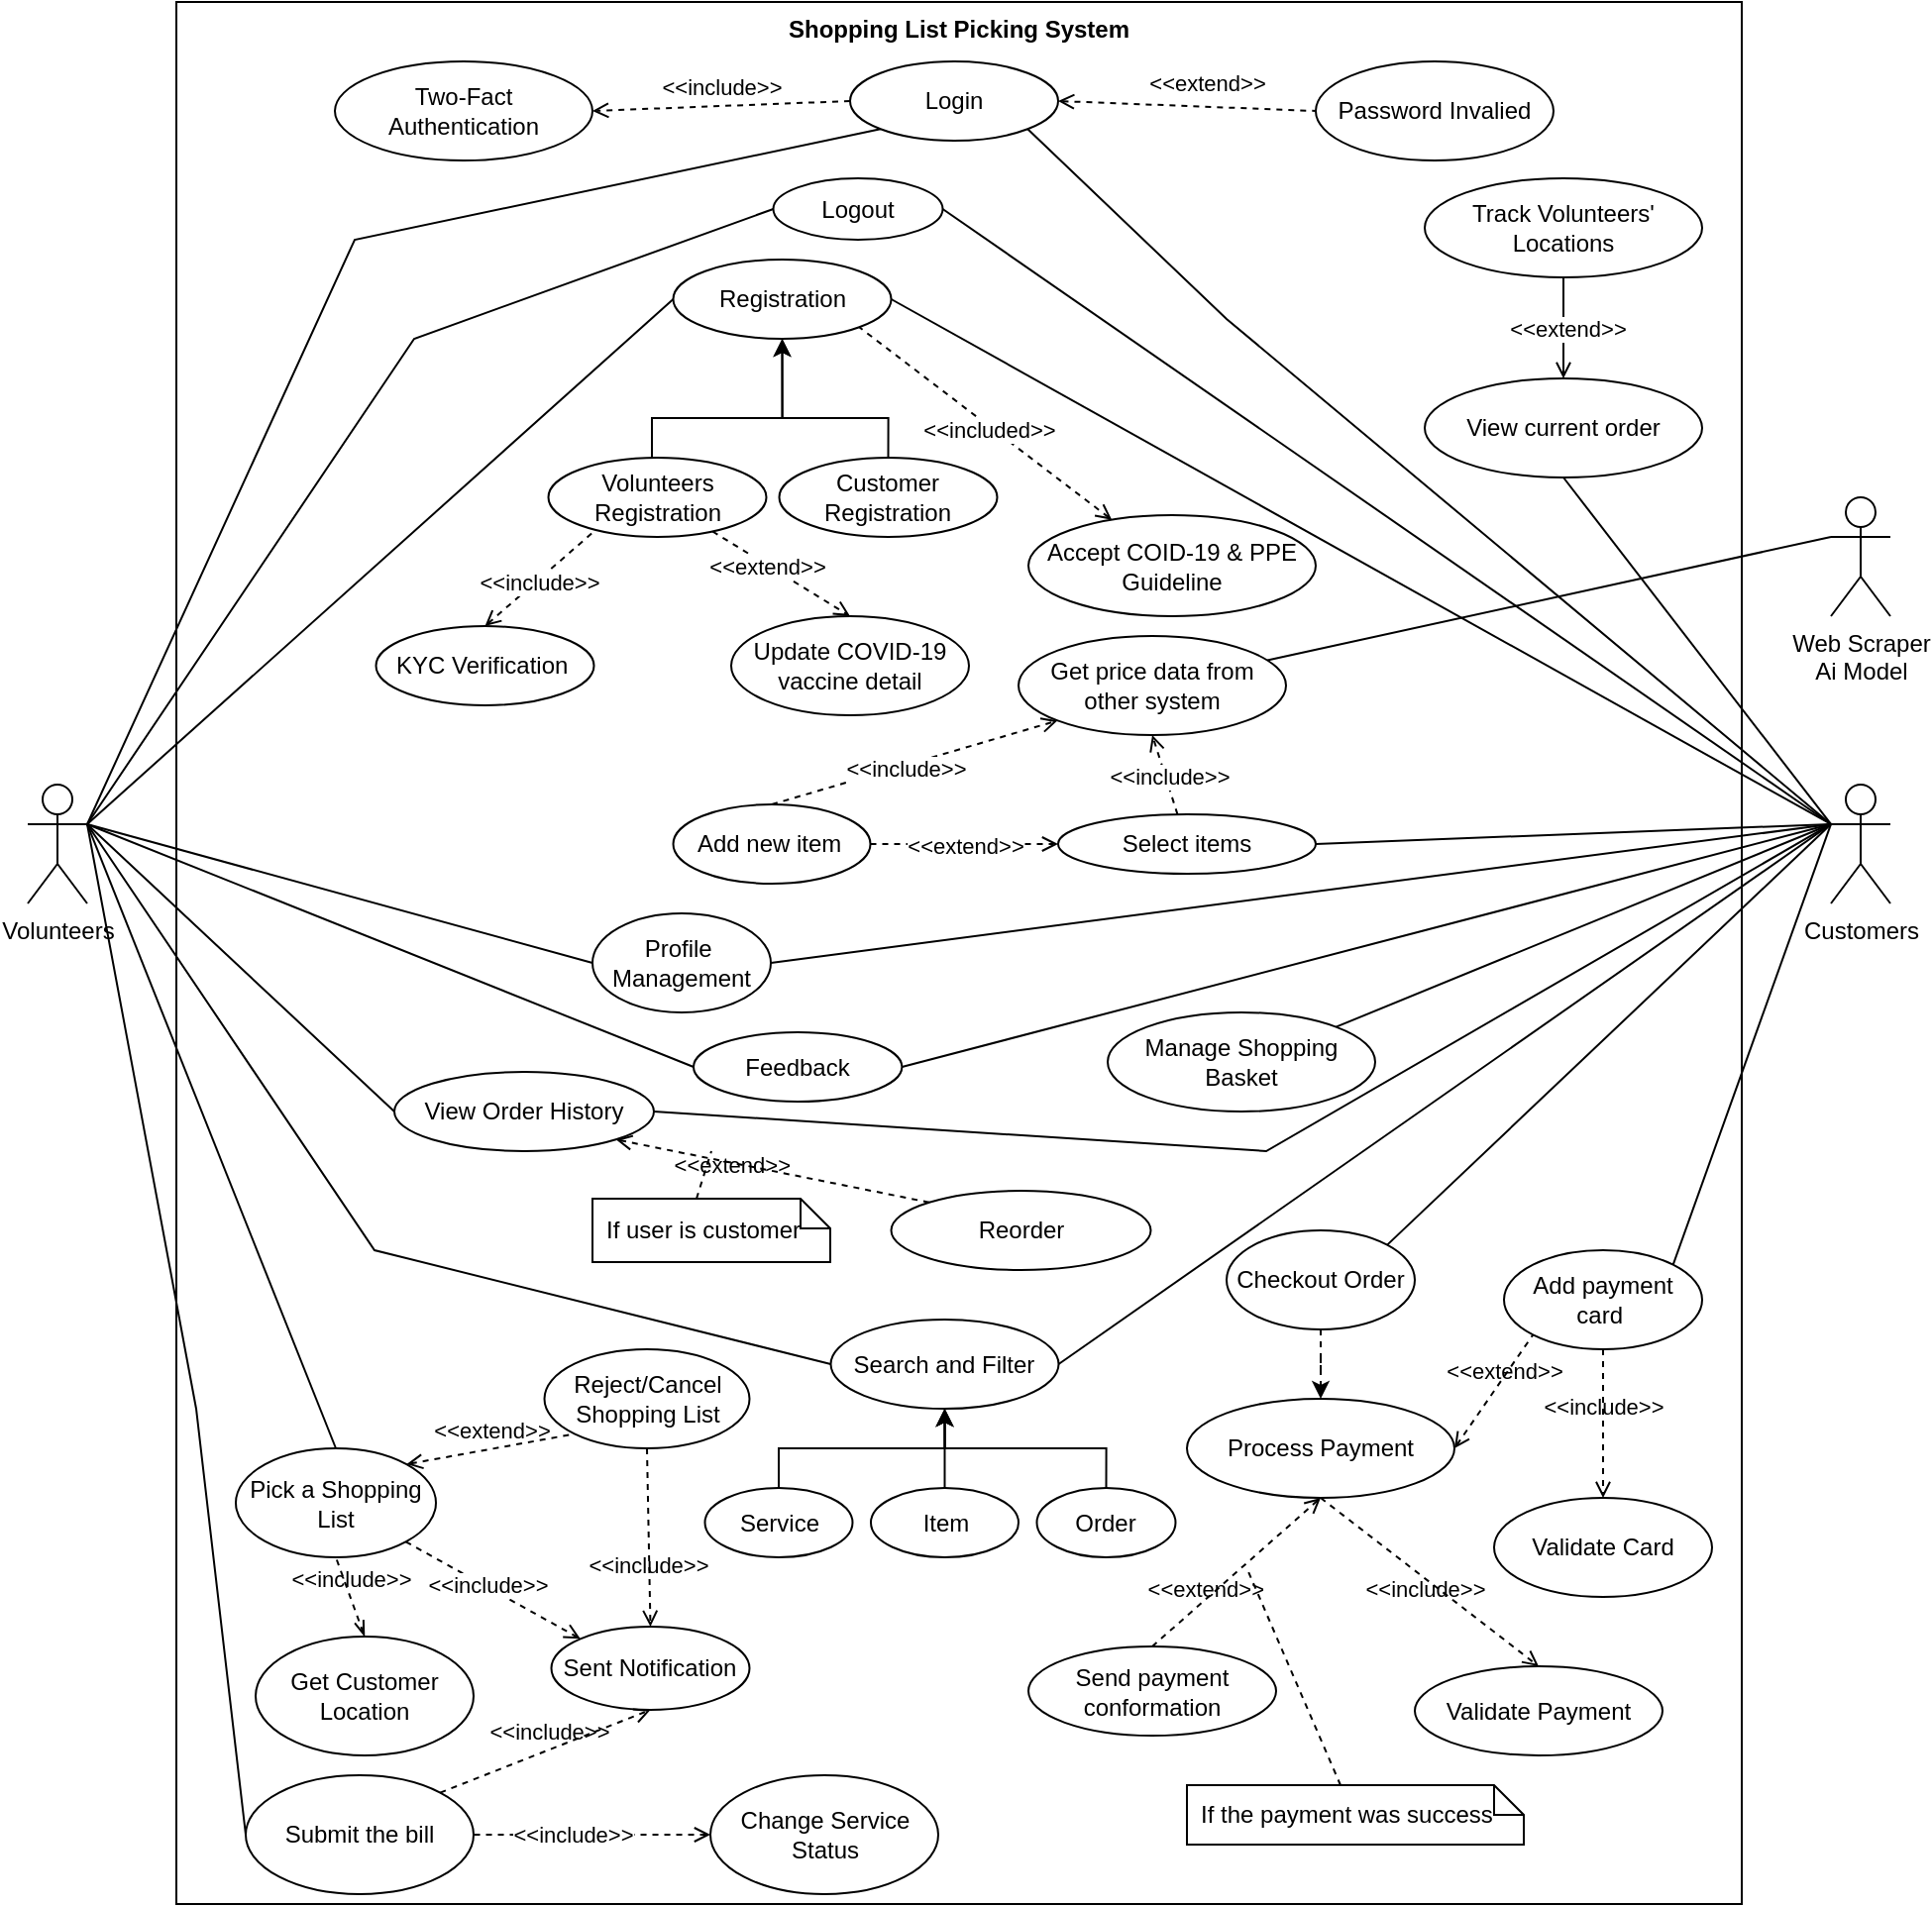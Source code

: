 <mxfile version="24.8.8">
  <diagram name="Page-1" id="Bm3mrh_khHqxssBAUn9y">
    <mxGraphModel dx="1710" dy="1153" grid="1" gridSize="10" guides="1" tooltips="1" connect="1" arrows="1" fold="1" page="1" pageScale="1" pageWidth="827" pageHeight="1169" math="0" shadow="0">
      <root>
        <mxCell id="0" />
        <mxCell id="1" parent="0" />
        <mxCell id="eCFrXypRxqtkJr-qqZem-71" value="Shopping List Picking System" style="shape=rect;html=1;verticalAlign=top;fontStyle=1;whiteSpace=wrap;align=center;movable=0;resizable=0;rotatable=0;deletable=0;editable=0;locked=1;connectable=0;" parent="1" vertex="1">
          <mxGeometry x="100" y="30" width="790" height="960" as="geometry" />
        </mxCell>
        <mxCell id="PDhOHW-vepiRMD2EDoVo-4" style="rounded=0;orthogonalLoop=1;jettySize=auto;html=1;entryX=0;entryY=0.5;entryDx=0;entryDy=0;endArrow=none;endFill=0;exitX=1;exitY=0.333;exitDx=0;exitDy=0;exitPerimeter=0;" parent="1" source="eCFrXypRxqtkJr-qqZem-3" target="PDhOHW-vepiRMD2EDoVo-3" edge="1">
          <mxGeometry relative="1" as="geometry">
            <Array as="points">
              <mxPoint x="200" y="660" />
            </Array>
          </mxGeometry>
        </mxCell>
        <mxCell id="eCFrXypRxqtkJr-qqZem-3" value="Volunteers" style="shape=umlActor;html=1;verticalLabelPosition=bottom;verticalAlign=top;align=center;movable=1;resizable=1;rotatable=1;deletable=1;editable=1;locked=0;connectable=1;" parent="1" vertex="1">
          <mxGeometry x="25" y="425" width="30" height="60" as="geometry" />
        </mxCell>
        <mxCell id="PDhOHW-vepiRMD2EDoVo-2" style="rounded=0;orthogonalLoop=1;jettySize=auto;html=1;exitX=0;exitY=0.333;exitDx=0;exitDy=0;exitPerimeter=0;entryX=1;entryY=0;entryDx=0;entryDy=0;endArrow=none;endFill=0;" parent="1" source="eCFrXypRxqtkJr-qqZem-7" target="PDhOHW-vepiRMD2EDoVo-1" edge="1">
          <mxGeometry relative="1" as="geometry" />
        </mxCell>
        <mxCell id="eCFrXypRxqtkJr-qqZem-7" value="Customers" style="shape=umlActor;html=1;verticalLabelPosition=bottom;verticalAlign=top;align=center;movable=1;resizable=1;rotatable=1;deletable=1;editable=1;locked=0;connectable=1;" parent="1" vertex="1">
          <mxGeometry x="935" y="425" width="30" height="60" as="geometry" />
        </mxCell>
        <mxCell id="eCFrXypRxqtkJr-qqZem-9" value="Registration" style="ellipse;whiteSpace=wrap;html=1;" parent="1" vertex="1">
          <mxGeometry x="350.75" y="160" width="110" height="40" as="geometry" />
        </mxCell>
        <mxCell id="eCFrXypRxqtkJr-qqZem-10" value="Login" style="ellipse;whiteSpace=wrap;html=1;" parent="1" vertex="1">
          <mxGeometry x="440" y="60" width="105" height="40" as="geometry" />
        </mxCell>
        <mxCell id="eCFrXypRxqtkJr-qqZem-11" value="Password Invalied" style="ellipse;whiteSpace=wrap;html=1;" parent="1" vertex="1">
          <mxGeometry x="675" y="60" width="120" height="50" as="geometry" />
        </mxCell>
        <mxCell id="eCFrXypRxqtkJr-qqZem-12" value="Two-Fact Authentication" style="ellipse;whiteSpace=wrap;html=1;" parent="1" vertex="1">
          <mxGeometry x="180" y="60" width="130" height="50" as="geometry" />
        </mxCell>
        <mxCell id="eCFrXypRxqtkJr-qqZem-13" value="&amp;lt;&amp;lt;include&amp;gt;&amp;gt;" style="edgeStyle=none;html=1;endArrow=open;verticalAlign=bottom;dashed=1;labelBackgroundColor=none;rounded=0;exitX=0;exitY=0.5;exitDx=0;exitDy=0;entryX=1;entryY=0.5;entryDx=0;entryDy=0;" parent="1" source="eCFrXypRxqtkJr-qqZem-10" target="eCFrXypRxqtkJr-qqZem-12" edge="1">
          <mxGeometry width="160" relative="1" as="geometry">
            <mxPoint x="240" y="410" as="sourcePoint" />
            <mxPoint x="400" y="410" as="targetPoint" />
          </mxGeometry>
        </mxCell>
        <mxCell id="eCFrXypRxqtkJr-qqZem-14" value="&amp;lt;&amp;lt;extend&amp;gt;&amp;gt;" style="edgeStyle=none;html=1;startArrow=open;endArrow=none;startSize=6;verticalAlign=bottom;dashed=1;labelBackgroundColor=none;rounded=0;entryX=0;entryY=0.5;entryDx=0;entryDy=0;exitX=1;exitY=0.5;exitDx=0;exitDy=0;" parent="1" source="eCFrXypRxqtkJr-qqZem-10" target="eCFrXypRxqtkJr-qqZem-11" edge="1">
          <mxGeometry x="0.152" y="3" width="160" relative="1" as="geometry">
            <mxPoint x="240" y="410" as="sourcePoint" />
            <mxPoint x="400" y="410" as="targetPoint" />
            <mxPoint as="offset" />
          </mxGeometry>
        </mxCell>
        <mxCell id="-7fkcFW_1sjQS2sDGitV-18" style="rounded=0;orthogonalLoop=1;jettySize=auto;html=1;entryX=0.5;entryY=1;entryDx=0;entryDy=0;endArrow=open;endFill=0;dashed=1;" edge="1" parent="1" source="eCFrXypRxqtkJr-qqZem-15" target="-7fkcFW_1sjQS2sDGitV-16">
          <mxGeometry relative="1" as="geometry" />
        </mxCell>
        <mxCell id="-7fkcFW_1sjQS2sDGitV-19" value="&amp;lt;&amp;lt;include&amp;gt;&amp;gt;" style="edgeLabel;html=1;align=center;verticalAlign=middle;resizable=0;points=[];" vertex="1" connectable="0" parent="-7fkcFW_1sjQS2sDGitV-18">
          <mxGeometry x="-0.066" y="-1" relative="1" as="geometry">
            <mxPoint as="offset" />
          </mxGeometry>
        </mxCell>
        <mxCell id="eCFrXypRxqtkJr-qqZem-15" value="Select items" style="ellipse;whiteSpace=wrap;html=1;" parent="1" vertex="1">
          <mxGeometry x="545" y="440" width="130" height="30" as="geometry" />
        </mxCell>
        <mxCell id="eCFrXypRxqtkJr-qqZem-18" value="" style="edgeStyle=none;html=1;endArrow=none;verticalAlign=bottom;rounded=0;exitX=1;exitY=0.333;exitDx=0;exitDy=0;exitPerimeter=0;entryX=0;entryY=0.5;entryDx=0;entryDy=0;" parent="1" source="eCFrXypRxqtkJr-qqZem-3" target="eCFrXypRxqtkJr-qqZem-9" edge="1">
          <mxGeometry width="160" relative="1" as="geometry">
            <mxPoint x="130" y="250" as="sourcePoint" />
            <mxPoint x="290" y="250" as="targetPoint" />
            <Array as="points" />
          </mxGeometry>
        </mxCell>
        <mxCell id="eCFrXypRxqtkJr-qqZem-19" value="" style="edgeStyle=none;html=1;endArrow=none;verticalAlign=bottom;rounded=0;exitX=1;exitY=0.5;exitDx=0;exitDy=0;entryX=0;entryY=0.333;entryDx=0;entryDy=0;entryPerimeter=0;" parent="1" source="eCFrXypRxqtkJr-qqZem-9" target="eCFrXypRxqtkJr-qqZem-7" edge="1">
          <mxGeometry width="160" relative="1" as="geometry">
            <mxPoint x="240" y="460" as="sourcePoint" />
            <mxPoint x="400" y="460" as="targetPoint" />
            <Array as="points" />
          </mxGeometry>
        </mxCell>
        <mxCell id="eCFrXypRxqtkJr-qqZem-20" value="" style="edgeStyle=none;html=1;endArrow=none;verticalAlign=bottom;rounded=0;entryX=0;entryY=0.333;entryDx=0;entryDy=0;entryPerimeter=0;exitX=1;exitY=1;exitDx=0;exitDy=0;" parent="1" source="eCFrXypRxqtkJr-qqZem-10" target="eCFrXypRxqtkJr-qqZem-7" edge="1">
          <mxGeometry width="160" relative="1" as="geometry">
            <mxPoint x="540" y="450" as="sourcePoint" />
            <mxPoint x="700" y="450" as="targetPoint" />
            <Array as="points">
              <mxPoint x="630" y="190" />
            </Array>
          </mxGeometry>
        </mxCell>
        <mxCell id="eCFrXypRxqtkJr-qqZem-21" value="" style="edgeStyle=none;html=1;endArrow=none;verticalAlign=bottom;rounded=0;exitX=1;exitY=0.333;exitDx=0;exitDy=0;exitPerimeter=0;entryX=0;entryY=1;entryDx=0;entryDy=0;" parent="1" source="eCFrXypRxqtkJr-qqZem-3" target="eCFrXypRxqtkJr-qqZem-10" edge="1">
          <mxGeometry width="160" relative="1" as="geometry">
            <mxPoint x="140" y="460" as="sourcePoint" />
            <mxPoint x="300" y="460" as="targetPoint" />
            <Array as="points">
              <mxPoint x="190" y="150" />
            </Array>
          </mxGeometry>
        </mxCell>
        <mxCell id="eCFrXypRxqtkJr-qqZem-22" value="" style="edgeStyle=none;html=1;endArrow=none;verticalAlign=bottom;rounded=0;entryX=0;entryY=0.333;entryDx=0;entryDy=0;entryPerimeter=0;exitX=1;exitY=0.5;exitDx=0;exitDy=0;" parent="1" source="eCFrXypRxqtkJr-qqZem-15" target="eCFrXypRxqtkJr-qqZem-7" edge="1">
          <mxGeometry width="160" relative="1" as="geometry">
            <mxPoint x="260" y="560" as="sourcePoint" />
            <mxPoint x="420" y="560" as="targetPoint" />
          </mxGeometry>
        </mxCell>
        <mxCell id="eCFrXypRxqtkJr-qqZem-24" value="" style="edgeStyle=none;html=1;endArrow=none;verticalAlign=bottom;rounded=0;exitX=0;exitY=0.333;exitDx=0;exitDy=0;exitPerimeter=0;entryX=1;entryY=0;entryDx=0;entryDy=0;" parent="1" source="eCFrXypRxqtkJr-qqZem-7" target="eCFrXypRxqtkJr-qqZem-43" edge="1">
          <mxGeometry width="160" relative="1" as="geometry">
            <mxPoint x="140" y="460" as="sourcePoint" />
            <mxPoint x="200" y="490" as="targetPoint" />
          </mxGeometry>
        </mxCell>
        <mxCell id="eCFrXypRxqtkJr-qqZem-25" value="Reject/Cancel Shopping List" style="ellipse;whiteSpace=wrap;html=1;" parent="1" vertex="1">
          <mxGeometry x="285.75" y="710" width="103.5" height="50" as="geometry" />
        </mxCell>
        <mxCell id="-7fkcFW_1sjQS2sDGitV-9" style="rounded=0;orthogonalLoop=1;jettySize=auto;html=1;endArrow=open;endFill=0;" edge="1" parent="1" source="eCFrXypRxqtkJr-qqZem-29" target="-7fkcFW_1sjQS2sDGitV-8">
          <mxGeometry relative="1" as="geometry" />
        </mxCell>
        <mxCell id="-7fkcFW_1sjQS2sDGitV-10" value="&amp;lt;&amp;lt;extend&amp;gt;&amp;gt;" style="edgeLabel;html=1;align=center;verticalAlign=middle;resizable=0;points=[];" vertex="1" connectable="0" parent="-7fkcFW_1sjQS2sDGitV-9">
          <mxGeometry x="0.002" y="2" relative="1" as="geometry">
            <mxPoint as="offset" />
          </mxGeometry>
        </mxCell>
        <mxCell id="eCFrXypRxqtkJr-qqZem-29" value="Track Volunteers&#39; Locations" style="ellipse;whiteSpace=wrap;html=1;" parent="1" vertex="1">
          <mxGeometry x="730" y="119" width="140" height="50" as="geometry" />
        </mxCell>
        <mxCell id="eCFrXypRxqtkJr-qqZem-33" value="" style="endArrow=none;html=1;rounded=0;exitX=0.5;exitY=1;exitDx=0;exitDy=0;entryX=0;entryY=0.333;entryDx=0;entryDy=0;entryPerimeter=0;" parent="1" source="-7fkcFW_1sjQS2sDGitV-8" target="eCFrXypRxqtkJr-qqZem-7" edge="1">
          <mxGeometry width="50" height="50" relative="1" as="geometry">
            <mxPoint x="730" y="400" as="sourcePoint" />
            <mxPoint x="780" y="350" as="targetPoint" />
          </mxGeometry>
        </mxCell>
        <mxCell id="eCFrXypRxqtkJr-qqZem-34" value="Get Customer Location" style="ellipse;whiteSpace=wrap;html=1;" parent="1" vertex="1">
          <mxGeometry x="140" y="855" width="110" height="60" as="geometry" />
        </mxCell>
        <mxCell id="eCFrXypRxqtkJr-qqZem-36" value="Add payment card&amp;nbsp;" style="ellipse;whiteSpace=wrap;html=1;" parent="1" vertex="1">
          <mxGeometry x="770" y="660" width="100" height="50" as="geometry" />
        </mxCell>
        <mxCell id="eCFrXypRxqtkJr-qqZem-38" value="" style="edgeStyle=none;html=1;endArrow=none;verticalAlign=bottom;rounded=0;exitX=0;exitY=0.333;exitDx=0;exitDy=0;exitPerimeter=0;entryX=1;entryY=0;entryDx=0;entryDy=0;" parent="1" source="eCFrXypRxqtkJr-qqZem-7" target="eCFrXypRxqtkJr-qqZem-36" edge="1">
          <mxGeometry width="160" relative="1" as="geometry">
            <mxPoint x="955" y="410" as="sourcePoint" />
            <mxPoint x="1045" y="520" as="targetPoint" />
          </mxGeometry>
        </mxCell>
        <mxCell id="eCFrXypRxqtkJr-qqZem-39" value="Validate Card" style="ellipse;whiteSpace=wrap;html=1;" parent="1" vertex="1">
          <mxGeometry x="765" y="785" width="110" height="50" as="geometry" />
        </mxCell>
        <mxCell id="eCFrXypRxqtkJr-qqZem-40" value="&amp;lt;&amp;lt;include&amp;gt;&amp;gt;" style="edgeStyle=none;html=1;endArrow=open;verticalAlign=bottom;dashed=1;labelBackgroundColor=none;rounded=0;exitX=0.5;exitY=1;exitDx=0;exitDy=0;entryX=0.5;entryY=0;entryDx=0;entryDy=0;" parent="1" source="eCFrXypRxqtkJr-qqZem-36" target="eCFrXypRxqtkJr-qqZem-39" edge="1">
          <mxGeometry width="160" relative="1" as="geometry">
            <mxPoint x="545" y="670" as="sourcePoint" />
            <mxPoint x="705" y="670" as="targetPoint" />
          </mxGeometry>
        </mxCell>
        <mxCell id="eCFrXypRxqtkJr-qqZem-43" value="Manage Shopping Basket" style="ellipse;whiteSpace=wrap;html=1;" parent="1" vertex="1">
          <mxGeometry x="570" y="540" width="135" height="50" as="geometry" />
        </mxCell>
        <mxCell id="PDhOHW-vepiRMD2EDoVo-10" style="rounded=0;orthogonalLoop=1;jettySize=auto;html=1;entryX=0;entryY=0;entryDx=0;entryDy=0;endArrow=open;endFill=0;dashed=1;" parent="1" source="eCFrXypRxqtkJr-qqZem-44" target="eCFrXypRxqtkJr-qqZem-51" edge="1">
          <mxGeometry relative="1" as="geometry" />
        </mxCell>
        <mxCell id="PDhOHW-vepiRMD2EDoVo-11" value="&amp;lt;&amp;lt;include&amp;gt;&amp;gt;" style="edgeLabel;html=1;align=center;verticalAlign=middle;resizable=0;points=[];" parent="PDhOHW-vepiRMD2EDoVo-10" vertex="1" connectable="0">
          <mxGeometry x="-0.091" y="1" relative="1" as="geometry">
            <mxPoint as="offset" />
          </mxGeometry>
        </mxCell>
        <mxCell id="eCFrXypRxqtkJr-qqZem-44" value="Pick a Shopping List" style="ellipse;whiteSpace=wrap;html=1;" parent="1" vertex="1">
          <mxGeometry x="130" y="760" width="101" height="55" as="geometry" />
        </mxCell>
        <mxCell id="eCFrXypRxqtkJr-qqZem-50" value="&amp;lt;&amp;lt;extend&amp;gt;&amp;gt;" style="edgeStyle=none;html=1;startArrow=open;endArrow=none;startSize=6;verticalAlign=bottom;dashed=1;labelBackgroundColor=none;rounded=0;exitX=1;exitY=0;exitDx=0;exitDy=0;entryX=0;entryY=1;entryDx=0;entryDy=0;" parent="1" source="eCFrXypRxqtkJr-qqZem-44" target="eCFrXypRxqtkJr-qqZem-25" edge="1">
          <mxGeometry x="-0.002" width="160" relative="1" as="geometry">
            <mxPoint x="394.5" y="650" as="sourcePoint" />
            <mxPoint x="554.5" y="650" as="targetPoint" />
            <mxPoint as="offset" />
          </mxGeometry>
        </mxCell>
        <mxCell id="eCFrXypRxqtkJr-qqZem-51" value="Sent Notification" style="ellipse;whiteSpace=wrap;html=1;" parent="1" vertex="1">
          <mxGeometry x="289.25" y="850" width="100" height="42" as="geometry" />
        </mxCell>
        <mxCell id="eCFrXypRxqtkJr-qqZem-52" value="&amp;lt;&amp;lt;include&amp;gt;&amp;gt;" style="edgeStyle=none;html=1;endArrow=open;verticalAlign=bottom;dashed=1;labelBackgroundColor=none;rounded=0;entryX=0.5;entryY=0;entryDx=0;entryDy=0;exitX=0.5;exitY=1;exitDx=0;exitDy=0;" parent="1" source="eCFrXypRxqtkJr-qqZem-25" target="eCFrXypRxqtkJr-qqZem-51" edge="1">
          <mxGeometry x="0.499" y="-1" width="160" relative="1" as="geometry">
            <mxPoint x="470" y="390" as="sourcePoint" />
            <mxPoint x="530" y="420" as="targetPoint" />
            <mxPoint as="offset" />
          </mxGeometry>
        </mxCell>
        <mxCell id="eCFrXypRxqtkJr-qqZem-54" value="Submit the bill" style="ellipse;whiteSpace=wrap;html=1;" parent="1" vertex="1">
          <mxGeometry x="135" y="925" width="115" height="60" as="geometry" />
        </mxCell>
        <mxCell id="eCFrXypRxqtkJr-qqZem-55" value="&amp;lt;&amp;lt;include&amp;gt;&amp;gt;" style="edgeStyle=none;html=1;endArrow=open;verticalAlign=bottom;dashed=1;labelBackgroundColor=none;rounded=0;entryX=0.5;entryY=1;entryDx=0;entryDy=0;exitX=1;exitY=0;exitDx=0;exitDy=0;" parent="1" source="eCFrXypRxqtkJr-qqZem-54" target="eCFrXypRxqtkJr-qqZem-51" edge="1">
          <mxGeometry x="0.022" width="160" relative="1" as="geometry">
            <mxPoint x="370" y="650" as="sourcePoint" />
            <mxPoint x="530" y="650" as="targetPoint" />
            <Array as="points" />
            <mxPoint as="offset" />
          </mxGeometry>
        </mxCell>
        <mxCell id="eCFrXypRxqtkJr-qqZem-56" value="" style="edgeStyle=none;html=1;endArrow=none;verticalAlign=bottom;rounded=0;exitX=1;exitY=0.333;exitDx=0;exitDy=0;exitPerimeter=0;entryX=0;entryY=0.5;entryDx=0;entryDy=0;" parent="1" source="eCFrXypRxqtkJr-qqZem-3" target="eCFrXypRxqtkJr-qqZem-54" edge="1">
          <mxGeometry width="160" relative="1" as="geometry">
            <mxPoint x="370" y="650" as="sourcePoint" />
            <mxPoint x="530" y="650" as="targetPoint" />
            <Array as="points">
              <mxPoint x="110" y="740" />
            </Array>
          </mxGeometry>
        </mxCell>
        <mxCell id="eCFrXypRxqtkJr-qqZem-58" value="Process Payment" style="ellipse;whiteSpace=wrap;html=1;" parent="1" vertex="1">
          <mxGeometry x="610" y="735" width="135" height="50" as="geometry" />
        </mxCell>
        <mxCell id="eCFrXypRxqtkJr-qqZem-59" value="Validate Payment" style="ellipse;whiteSpace=wrap;html=1;" parent="1" vertex="1">
          <mxGeometry x="725" y="870" width="125" height="45" as="geometry" />
        </mxCell>
        <mxCell id="eCFrXypRxqtkJr-qqZem-60" value="Send payment conformation" style="ellipse;whiteSpace=wrap;html=1;" parent="1" vertex="1">
          <mxGeometry x="530" y="860" width="125" height="45" as="geometry" />
        </mxCell>
        <mxCell id="eCFrXypRxqtkJr-qqZem-62" value="&amp;lt;&amp;lt;include&amp;gt;&amp;gt;" style="edgeStyle=none;html=1;endArrow=open;verticalAlign=bottom;dashed=1;labelBackgroundColor=none;rounded=0;exitX=0.5;exitY=1;exitDx=0;exitDy=0;entryX=0.5;entryY=0;entryDx=0;entryDy=0;" parent="1" source="eCFrXypRxqtkJr-qqZem-58" target="eCFrXypRxqtkJr-qqZem-59" edge="1">
          <mxGeometry x="0.082" y="-11" width="160" relative="1" as="geometry">
            <mxPoint x="535" y="435" as="sourcePoint" />
            <mxPoint x="695" y="435" as="targetPoint" />
            <mxPoint as="offset" />
          </mxGeometry>
        </mxCell>
        <mxCell id="eCFrXypRxqtkJr-qqZem-64" value="Profile&amp;nbsp;&lt;div&gt;Management&lt;/div&gt;" style="ellipse;whiteSpace=wrap;html=1;" parent="1" vertex="1">
          <mxGeometry x="310" y="490" width="90" height="50" as="geometry" />
        </mxCell>
        <mxCell id="eCFrXypRxqtkJr-qqZem-67" value="" style="edgeStyle=none;html=1;endArrow=none;verticalAlign=bottom;rounded=0;exitX=1;exitY=0.333;exitDx=0;exitDy=0;exitPerimeter=0;entryX=0;entryY=0.5;entryDx=0;entryDy=0;" parent="1" source="eCFrXypRxqtkJr-qqZem-3" target="eCFrXypRxqtkJr-qqZem-64" edge="1">
          <mxGeometry width="160" relative="1" as="geometry">
            <mxPoint x="370" y="460" as="sourcePoint" />
            <mxPoint x="530" y="460" as="targetPoint" />
          </mxGeometry>
        </mxCell>
        <mxCell id="eCFrXypRxqtkJr-qqZem-68" value="" style="edgeStyle=none;html=1;endArrow=none;verticalAlign=bottom;rounded=0;exitX=1;exitY=0.5;exitDx=0;exitDy=0;entryX=0;entryY=0.333;entryDx=0;entryDy=0;entryPerimeter=0;" parent="1" source="eCFrXypRxqtkJr-qqZem-64" target="eCFrXypRxqtkJr-qqZem-7" edge="1">
          <mxGeometry width="160" relative="1" as="geometry">
            <mxPoint x="482.5" y="320" as="sourcePoint" />
            <mxPoint x="642.5" y="320" as="targetPoint" />
            <Array as="points" />
          </mxGeometry>
        </mxCell>
        <mxCell id="eCFrXypRxqtkJr-qqZem-72" value="If the payment was success" style="shape=note;size=15;spacingLeft=5;align=left;whiteSpace=wrap;" parent="1" vertex="1">
          <mxGeometry x="610" y="930" width="170" height="30" as="geometry" />
        </mxCell>
        <mxCell id="eCFrXypRxqtkJr-qqZem-73" value="&amp;lt;&amp;lt;extend&amp;gt;&amp;gt;" style="align=right;html=1;verticalAlign=bottom;rounded=0;labelBackgroundColor=none;endArrow=open;endSize=6;dashed=1;entryX=0.5;entryY=1;entryDx=0;entryDy=0;exitX=0.5;exitY=0;exitDx=0;exitDy=0;" parent="1" source="eCFrXypRxqtkJr-qqZem-60" target="eCFrXypRxqtkJr-qqZem-58" edge="1">
          <mxGeometry x="-0.006" y="-23" relative="1" as="geometry">
            <mxPoint x="725" y="605" as="targetPoint" />
            <mxPoint x="835" y="665" as="sourcePoint" />
            <mxPoint as="offset" />
          </mxGeometry>
        </mxCell>
        <mxCell id="eCFrXypRxqtkJr-qqZem-74" value="" style="edgeStyle=none;html=1;endArrow=none;rounded=0;labelBackgroundColor=none;dashed=1;exitX=0;exitY=0;exitDx=77.5;exitDy=0;exitPerimeter=0;" parent="1" source="eCFrXypRxqtkJr-qqZem-72" edge="1">
          <mxGeometry relative="1" as="geometry">
            <mxPoint x="640" y="820" as="targetPoint" />
            <mxPoint x="827.5" y="565" as="sourcePoint" />
          </mxGeometry>
        </mxCell>
        <mxCell id="eCFrXypRxqtkJr-qqZem-76" value="" style="edgeStyle=none;html=1;endArrow=none;verticalAlign=bottom;rounded=0;entryX=0;entryY=0.5;entryDx=0;entryDy=0;exitX=1;exitY=0.333;exitDx=0;exitDy=0;exitPerimeter=0;" parent="1" source="eCFrXypRxqtkJr-qqZem-3" target="eCFrXypRxqtkJr-qqZem-75" edge="1">
          <mxGeometry width="160" relative="1" as="geometry">
            <mxPoint x="170" y="390" as="sourcePoint" />
            <mxPoint x="410" y="470" as="targetPoint" />
          </mxGeometry>
        </mxCell>
        <mxCell id="eCFrXypRxqtkJr-qqZem-77" value="" style="endArrow=none;html=1;rounded=0;exitX=1;exitY=0.5;exitDx=0;exitDy=0;entryX=0;entryY=0.333;entryDx=0;entryDy=0;entryPerimeter=0;" parent="1" source="eCFrXypRxqtkJr-qqZem-75" target="eCFrXypRxqtkJr-qqZem-7" edge="1">
          <mxGeometry width="50" height="50" relative="1" as="geometry">
            <mxPoint x="410" y="380" as="sourcePoint" />
            <mxPoint x="780" y="350" as="targetPoint" />
            <Array as="points">
              <mxPoint x="650" y="610" />
            </Array>
          </mxGeometry>
        </mxCell>
        <mxCell id="eCFrXypRxqtkJr-qqZem-82" value="Feedback" style="ellipse;whiteSpace=wrap;html=1;" parent="1" vertex="1">
          <mxGeometry x="361" y="550" width="105.19" height="35" as="geometry" />
        </mxCell>
        <mxCell id="eCFrXypRxqtkJr-qqZem-83" value="" style="edgeStyle=none;html=1;endArrow=none;verticalAlign=bottom;rounded=0;exitX=1;exitY=0.333;exitDx=0;exitDy=0;exitPerimeter=0;entryX=0;entryY=0.5;entryDx=0;entryDy=0;" parent="1" source="eCFrXypRxqtkJr-qqZem-3" target="eCFrXypRxqtkJr-qqZem-82" edge="1">
          <mxGeometry width="160" relative="1" as="geometry">
            <mxPoint x="370" y="370" as="sourcePoint" />
            <mxPoint x="530" y="370" as="targetPoint" />
            <Array as="points" />
          </mxGeometry>
        </mxCell>
        <mxCell id="eCFrXypRxqtkJr-qqZem-84" value="" style="edgeStyle=none;html=1;endArrow=none;verticalAlign=bottom;rounded=0;exitX=1;exitY=0.5;exitDx=0;exitDy=0;entryX=0;entryY=0.333;entryDx=0;entryDy=0;entryPerimeter=0;" parent="1" source="eCFrXypRxqtkJr-qqZem-82" target="eCFrXypRxqtkJr-qqZem-7" edge="1">
          <mxGeometry width="160" relative="1" as="geometry">
            <mxPoint x="370" y="370" as="sourcePoint" />
            <mxPoint x="530" y="370" as="targetPoint" />
          </mxGeometry>
        </mxCell>
        <mxCell id="eCFrXypRxqtkJr-qqZem-87" value="&amp;lt;&amp;lt;extend&amp;gt;&amp;gt;" style="edgeStyle=none;html=1;endArrow=none;verticalAlign=bottom;dashed=1;labelBackgroundColor=none;rounded=0;entryX=0;entryY=1;entryDx=0;entryDy=0;exitX=1;exitY=0.5;exitDx=0;exitDy=0;startArrow=open;startFill=0;endFill=0;" parent="1" source="eCFrXypRxqtkJr-qqZem-58" target="eCFrXypRxqtkJr-qqZem-36" edge="1">
          <mxGeometry x="0.116" y="-3" width="160" relative="1" as="geometry">
            <mxPoint x="815" y="515" as="sourcePoint" />
            <mxPoint x="765" y="510" as="targetPoint" />
            <mxPoint as="offset" />
          </mxGeometry>
        </mxCell>
        <mxCell id="eCFrXypRxqtkJr-qqZem-88" value="Logout" style="ellipse;whiteSpace=wrap;html=1;" parent="1" vertex="1">
          <mxGeometry x="401.25" y="119" width="85.5" height="31" as="geometry" />
        </mxCell>
        <mxCell id="eCFrXypRxqtkJr-qqZem-89" value="" style="edgeStyle=none;html=1;endArrow=none;verticalAlign=bottom;rounded=0;exitX=1;exitY=0.333;exitDx=0;exitDy=0;exitPerimeter=0;entryX=0;entryY=0.5;entryDx=0;entryDy=0;" parent="1" source="eCFrXypRxqtkJr-qqZem-3" target="eCFrXypRxqtkJr-qqZem-88" edge="1">
          <mxGeometry width="160" relative="1" as="geometry">
            <mxPoint x="370" y="140" as="sourcePoint" />
            <mxPoint x="530" y="140" as="targetPoint" />
            <Array as="points">
              <mxPoint x="220" y="200" />
            </Array>
          </mxGeometry>
        </mxCell>
        <mxCell id="eCFrXypRxqtkJr-qqZem-90" value="" style="endArrow=none;html=1;rounded=0;entryX=0;entryY=0.333;entryDx=0;entryDy=0;entryPerimeter=0;exitX=1;exitY=0.5;exitDx=0;exitDy=0;" parent="1" source="eCFrXypRxqtkJr-qqZem-88" target="eCFrXypRxqtkJr-qqZem-7" edge="1">
          <mxGeometry width="50" height="50" relative="1" as="geometry">
            <mxPoint x="420" y="160" as="sourcePoint" />
            <mxPoint x="470" y="110" as="targetPoint" />
          </mxGeometry>
        </mxCell>
        <mxCell id="sf1Tuupx04ukAxqtWnvD-12" value="&amp;lt;&amp;lt;include&amp;gt;&amp;gt;" style="edgeStyle=none;html=1;endArrow=none;verticalAlign=bottom;dashed=1;labelBackgroundColor=none;rounded=0;exitX=0.5;exitY=0;exitDx=0;exitDy=0;entryX=0.5;entryY=1;entryDx=0;entryDy=0;startArrow=openThin;startFill=0;endFill=0;" parent="1" source="eCFrXypRxqtkJr-qqZem-34" target="eCFrXypRxqtkJr-qqZem-44" edge="1">
          <mxGeometry width="160" relative="1" as="geometry">
            <mxPoint x="430" y="640" as="sourcePoint" />
            <mxPoint x="590" y="640" as="targetPoint" />
          </mxGeometry>
        </mxCell>
        <mxCell id="sf1Tuupx04ukAxqtWnvD-29" style="edgeStyle=orthogonalEdgeStyle;rounded=0;orthogonalLoop=1;jettySize=auto;html=1;exitX=0.5;exitY=0;exitDx=0;exitDy=0;entryX=0.5;entryY=1;entryDx=0;entryDy=0;" parent="1" source="sf1Tuupx04ukAxqtWnvD-27" target="eCFrXypRxqtkJr-qqZem-9" edge="1">
          <mxGeometry relative="1" as="geometry">
            <Array as="points">
              <mxPoint x="340" y="260" />
              <mxPoint x="340" y="240" />
              <mxPoint x="406" y="240" />
            </Array>
          </mxGeometry>
        </mxCell>
        <mxCell id="sf1Tuupx04ukAxqtWnvD-30" style="edgeStyle=orthogonalEdgeStyle;rounded=0;orthogonalLoop=1;jettySize=auto;html=1;entryX=0.5;entryY=1;entryDx=0;entryDy=0;exitX=0.5;exitY=0;exitDx=0;exitDy=0;" parent="1" source="sf1Tuupx04ukAxqtWnvD-28" target="eCFrXypRxqtkJr-qqZem-9" edge="1">
          <mxGeometry relative="1" as="geometry">
            <Array as="points">
              <mxPoint x="460" y="260" />
              <mxPoint x="460" y="240" />
              <mxPoint x="406" y="240" />
            </Array>
          </mxGeometry>
        </mxCell>
        <mxCell id="sf1Tuupx04ukAxqtWnvD-28" value="Customer&lt;div&gt;Registration&lt;/div&gt;" style="ellipse;whiteSpace=wrap;html=1;" parent="1" vertex="1">
          <mxGeometry x="404.25" y="260" width="110" height="40" as="geometry" />
        </mxCell>
        <mxCell id="PDhOHW-vepiRMD2EDoVo-7" style="edgeStyle=orthogonalEdgeStyle;rounded=0;orthogonalLoop=1;jettySize=auto;html=1;entryX=0.5;entryY=0;entryDx=0;entryDy=0;dashed=1;" parent="1" source="PDhOHW-vepiRMD2EDoVo-1" target="eCFrXypRxqtkJr-qqZem-58" edge="1">
          <mxGeometry relative="1" as="geometry" />
        </mxCell>
        <mxCell id="PDhOHW-vepiRMD2EDoVo-1" value="Checkout Order" style="ellipse;whiteSpace=wrap;html=1;" parent="1" vertex="1">
          <mxGeometry x="630" y="650" width="95" height="50" as="geometry" />
        </mxCell>
        <mxCell id="PDhOHW-vepiRMD2EDoVo-13" style="rounded=0;orthogonalLoop=1;jettySize=auto;html=1;entryX=1;entryY=0.333;entryDx=0;entryDy=0;entryPerimeter=0;endArrow=none;endFill=0;exitX=0.5;exitY=0;exitDx=0;exitDy=0;" parent="1" source="eCFrXypRxqtkJr-qqZem-44" target="eCFrXypRxqtkJr-qqZem-3" edge="1">
          <mxGeometry relative="1" as="geometry" />
        </mxCell>
        <mxCell id="PDhOHW-vepiRMD2EDoVo-15" style="edgeStyle=orthogonalEdgeStyle;rounded=0;orthogonalLoop=1;jettySize=auto;html=1;entryX=1;entryY=0.5;entryDx=0;entryDy=0;dashed=1;endArrow=none;endFill=0;startArrow=open;startFill=0;" parent="1" source="PDhOHW-vepiRMD2EDoVo-14" target="eCFrXypRxqtkJr-qqZem-54" edge="1">
          <mxGeometry relative="1" as="geometry" />
        </mxCell>
        <mxCell id="PDhOHW-vepiRMD2EDoVo-16" value="&amp;lt;&amp;lt;include&amp;gt;&amp;gt;" style="edgeLabel;html=1;align=center;verticalAlign=middle;resizable=0;points=[];" parent="PDhOHW-vepiRMD2EDoVo-15" vertex="1" connectable="0">
          <mxGeometry x="0.167" relative="1" as="geometry">
            <mxPoint as="offset" />
          </mxGeometry>
        </mxCell>
        <mxCell id="PDhOHW-vepiRMD2EDoVo-14" value="Change Service Status" style="ellipse;whiteSpace=wrap;html=1;" parent="1" vertex="1">
          <mxGeometry x="369.5" y="925" width="115" height="60" as="geometry" />
        </mxCell>
        <mxCell id="B5nMdgoamRfFRtF5e9-B-3" style="rounded=0;orthogonalLoop=1;jettySize=auto;html=1;exitX=1;exitY=0.5;exitDx=0;exitDy=0;entryX=0;entryY=0.333;entryDx=0;entryDy=0;entryPerimeter=0;endArrow=none;endFill=0;" parent="1" source="PDhOHW-vepiRMD2EDoVo-3" target="eCFrXypRxqtkJr-qqZem-7" edge="1">
          <mxGeometry relative="1" as="geometry" />
        </mxCell>
        <mxCell id="eCFrXypRxqtkJr-qqZem-75" value="View Order History" style="ellipse;whiteSpace=wrap;html=1;" parent="1" vertex="1">
          <mxGeometry x="210" y="570" width="131" height="40" as="geometry" />
        </mxCell>
        <mxCell id="eCFrXypRxqtkJr-qqZem-80" value="Reorder" style="ellipse;whiteSpace=wrap;html=1;" parent="1" vertex="1">
          <mxGeometry x="460.75" y="630" width="131" height="40" as="geometry" />
        </mxCell>
        <mxCell id="sf1Tuupx04ukAxqtWnvD-15" value="&amp;lt;&amp;lt;extend&amp;gt;&amp;gt;" style="align=right;html=1;verticalAlign=bottom;rounded=0;labelBackgroundColor=none;endArrow=open;endSize=6;dashed=1;entryX=1;entryY=1;entryDx=0;entryDy=0;exitX=0;exitY=0;exitDx=0;exitDy=0;" parent="1" source="eCFrXypRxqtkJr-qqZem-80" target="eCFrXypRxqtkJr-qqZem-75" edge="1">
          <mxGeometry x="-0.144" y="4" relative="1" as="geometry">
            <mxPoint x="360" y="525" as="targetPoint" />
            <mxPoint x="520" y="525" as="sourcePoint" />
            <mxPoint as="offset" />
          </mxGeometry>
        </mxCell>
        <mxCell id="-7fkcFW_1sjQS2sDGitV-6" style="rounded=0;orthogonalLoop=1;jettySize=auto;html=1;entryX=1;entryY=1;entryDx=0;entryDy=0;startArrow=open;startFill=0;endArrow=none;endFill=0;dashed=1;" edge="1" parent="1" source="B5nMdgoamRfFRtF5e9-B-8" target="eCFrXypRxqtkJr-qqZem-9">
          <mxGeometry relative="1" as="geometry" />
        </mxCell>
        <mxCell id="-7fkcFW_1sjQS2sDGitV-7" value="&amp;lt;&amp;lt;included&amp;gt;&amp;gt;" style="edgeLabel;html=1;align=center;verticalAlign=middle;resizable=0;points=[];" vertex="1" connectable="0" parent="-7fkcFW_1sjQS2sDGitV-6">
          <mxGeometry x="-0.025" y="1" relative="1" as="geometry">
            <mxPoint y="1" as="offset" />
          </mxGeometry>
        </mxCell>
        <mxCell id="B5nMdgoamRfFRtF5e9-B-8" value="Accept COID-19 &amp;amp; PPE Guideline" style="ellipse;whiteSpace=wrap;html=1;" parent="1" vertex="1">
          <mxGeometry x="530" y="289" width="145" height="51" as="geometry" />
        </mxCell>
        <mxCell id="sf1Tuupx04ukAxqtWnvD-16" value="" style="edgeStyle=none;html=1;endArrow=none;rounded=0;labelBackgroundColor=none;dashed=1;exitX=0;exitY=0;exitDx=52.5;exitDy=0;exitPerimeter=0;" parent="1" source="sf1Tuupx04ukAxqtWnvD-14" edge="1">
          <mxGeometry relative="1" as="geometry">
            <mxPoint x="370" y="610" as="targetPoint" />
          </mxGeometry>
        </mxCell>
        <mxCell id="sf1Tuupx04ukAxqtWnvD-14" value="If user is customer" style="shape=note;size=15;spacingLeft=5;align=left;whiteSpace=wrap;" parent="1" vertex="1">
          <mxGeometry x="310" y="634" width="120" height="32" as="geometry" />
        </mxCell>
        <mxCell id="-7fkcFW_1sjQS2sDGitV-3" value="" style="group" vertex="1" connectable="0" parent="1">
          <mxGeometry x="200.75" y="260" width="270" height="130" as="geometry" />
        </mxCell>
        <mxCell id="sf1Tuupx04ukAxqtWnvD-23" value="KYC Verification&amp;nbsp;" style="ellipse;whiteSpace=wrap;html=1;" parent="-7fkcFW_1sjQS2sDGitV-3" vertex="1">
          <mxGeometry y="85" width="110" height="40" as="geometry" />
        </mxCell>
        <mxCell id="sf1Tuupx04ukAxqtWnvD-27" value="Volunteers&lt;div&gt;Registration&lt;/div&gt;" style="ellipse;whiteSpace=wrap;html=1;" parent="-7fkcFW_1sjQS2sDGitV-3" vertex="1">
          <mxGeometry x="87" width="110" height="40" as="geometry" />
        </mxCell>
        <mxCell id="B5nMdgoamRfFRtF5e9-B-12" value="Update COVID-19&lt;div&gt;vaccine detail&lt;/div&gt;" style="ellipse;whiteSpace=wrap;html=1;" parent="-7fkcFW_1sjQS2sDGitV-3" vertex="1">
          <mxGeometry x="179.25" y="80" width="120" height="50" as="geometry" />
        </mxCell>
        <mxCell id="sf1Tuupx04ukAxqtWnvD-24" style="rounded=0;orthogonalLoop=1;jettySize=auto;html=1;exitX=0.5;exitY=0;exitDx=0;exitDy=0;startArrow=open;startFill=0;endArrow=none;endFill=0;dashed=1;entryX=0.214;entryY=0.92;entryDx=0;entryDy=0;entryPerimeter=0;" parent="-7fkcFW_1sjQS2sDGitV-3" source="sf1Tuupx04ukAxqtWnvD-23" target="sf1Tuupx04ukAxqtWnvD-27" edge="1">
          <mxGeometry relative="1" as="geometry">
            <mxPoint x="660" y="-120" as="targetPoint" />
          </mxGeometry>
        </mxCell>
        <mxCell id="sf1Tuupx04ukAxqtWnvD-25" value="&amp;lt;&amp;lt;include&amp;gt;&amp;gt;" style="edgeLabel;html=1;align=center;verticalAlign=middle;resizable=0;points=[];" parent="sf1Tuupx04ukAxqtWnvD-24" vertex="1" connectable="0">
          <mxGeometry x="-0.03" relative="1" as="geometry">
            <mxPoint y="1" as="offset" />
          </mxGeometry>
        </mxCell>
        <mxCell id="B5nMdgoamRfFRtF5e9-B-14" style="rounded=0;orthogonalLoop=1;jettySize=auto;html=1;entryX=0.5;entryY=0;entryDx=0;entryDy=0;dashed=1;endArrow=open;endFill=0;" parent="-7fkcFW_1sjQS2sDGitV-3" source="sf1Tuupx04ukAxqtWnvD-27" target="B5nMdgoamRfFRtF5e9-B-12" edge="1">
          <mxGeometry relative="1" as="geometry" />
        </mxCell>
        <mxCell id="B5nMdgoamRfFRtF5e9-B-15" value="&amp;lt;&amp;lt;extend&amp;gt;&amp;gt;" style="edgeLabel;html=1;align=center;verticalAlign=middle;resizable=0;points=[];" parent="B5nMdgoamRfFRtF5e9-B-14" vertex="1" connectable="0">
          <mxGeometry x="-0.204" y="-1" relative="1" as="geometry">
            <mxPoint as="offset" />
          </mxGeometry>
        </mxCell>
        <mxCell id="-7fkcFW_1sjQS2sDGitV-8" value="View current order" style="ellipse;whiteSpace=wrap;html=1;" vertex="1" parent="1">
          <mxGeometry x="730" y="220" width="140" height="50" as="geometry" />
        </mxCell>
        <mxCell id="-7fkcFW_1sjQS2sDGitV-11" value="Web Scraper&lt;div&gt;Ai Model&lt;/div&gt;" style="shape=umlActor;html=1;verticalLabelPosition=bottom;verticalAlign=top;align=center;movable=1;resizable=1;rotatable=1;deletable=1;editable=1;locked=0;connectable=1;" vertex="1" parent="1">
          <mxGeometry x="935" y="280" width="30" height="60" as="geometry" />
        </mxCell>
        <mxCell id="-7fkcFW_1sjQS2sDGitV-17" style="rounded=0;orthogonalLoop=1;jettySize=auto;html=1;endArrow=none;endFill=0;entryX=0;entryY=0.333;entryDx=0;entryDy=0;entryPerimeter=0;" edge="1" parent="1" source="-7fkcFW_1sjQS2sDGitV-16" target="-7fkcFW_1sjQS2sDGitV-11">
          <mxGeometry relative="1" as="geometry" />
        </mxCell>
        <mxCell id="-7fkcFW_1sjQS2sDGitV-16" value="Get price data from&lt;div&gt;other system&lt;/div&gt;" style="ellipse;whiteSpace=wrap;html=1;" vertex="1" parent="1">
          <mxGeometry x="525" y="350" width="135" height="50" as="geometry" />
        </mxCell>
        <mxCell id="-7fkcFW_1sjQS2sDGitV-23" style="rounded=0;orthogonalLoop=1;jettySize=auto;html=1;entryX=0;entryY=0.5;entryDx=0;entryDy=0;endArrow=open;endFill=0;dashed=1;" edge="1" parent="1" source="-7fkcFW_1sjQS2sDGitV-20" target="eCFrXypRxqtkJr-qqZem-15">
          <mxGeometry relative="1" as="geometry" />
        </mxCell>
        <mxCell id="-7fkcFW_1sjQS2sDGitV-24" value="&amp;lt;&amp;lt;extend&amp;gt;&amp;gt;" style="edgeLabel;html=1;align=center;verticalAlign=middle;resizable=0;points=[];" vertex="1" connectable="0" parent="-7fkcFW_1sjQS2sDGitV-23">
          <mxGeometry x="0.004" y="-1" relative="1" as="geometry">
            <mxPoint as="offset" />
          </mxGeometry>
        </mxCell>
        <mxCell id="-7fkcFW_1sjQS2sDGitV-20" value="Add new item&amp;nbsp;" style="ellipse;whiteSpace=wrap;html=1;" vertex="1" parent="1">
          <mxGeometry x="350.75" y="435" width="99.5" height="40" as="geometry" />
        </mxCell>
        <mxCell id="-7fkcFW_1sjQS2sDGitV-21" style="rounded=0;orthogonalLoop=1;jettySize=auto;html=1;entryX=0;entryY=1;entryDx=0;entryDy=0;endArrow=open;endFill=0;dashed=1;exitX=0.5;exitY=0;exitDx=0;exitDy=0;" edge="1" parent="1" source="-7fkcFW_1sjQS2sDGitV-20" target="-7fkcFW_1sjQS2sDGitV-16">
          <mxGeometry relative="1" as="geometry">
            <mxPoint x="697" y="450" as="sourcePoint" />
            <mxPoint x="670" y="411" as="targetPoint" />
          </mxGeometry>
        </mxCell>
        <mxCell id="-7fkcFW_1sjQS2sDGitV-22" value="&amp;lt;&amp;lt;include&amp;gt;&amp;gt;" style="edgeLabel;html=1;align=center;verticalAlign=middle;resizable=0;points=[];" vertex="1" connectable="0" parent="-7fkcFW_1sjQS2sDGitV-21">
          <mxGeometry x="-0.066" y="-1" relative="1" as="geometry">
            <mxPoint as="offset" />
          </mxGeometry>
        </mxCell>
        <mxCell id="PDhOHW-vepiRMD2EDoVo-8" style="edgeStyle=orthogonalEdgeStyle;rounded=0;orthogonalLoop=1;jettySize=auto;html=1;entryX=0.5;entryY=0;entryDx=0;entryDy=0;startArrow=classic;startFill=1;endArrow=none;endFill=0;" parent="1" source="PDhOHW-vepiRMD2EDoVo-3" target="PDhOHW-vepiRMD2EDoVo-5" edge="1">
          <mxGeometry relative="1" as="geometry" />
        </mxCell>
        <mxCell id="PDhOHW-vepiRMD2EDoVo-3" value="Search and Filter" style="ellipse;whiteSpace=wrap;html=1;" parent="1" vertex="1">
          <mxGeometry x="430.25" y="695" width="115" height="45" as="geometry" />
        </mxCell>
        <mxCell id="PDhOHW-vepiRMD2EDoVo-5" value="Service" style="ellipse;whiteSpace=wrap;html=1;" parent="1" vertex="1">
          <mxGeometry x="366.75" y="780" width="74.5" height="35" as="geometry" />
        </mxCell>
        <mxCell id="B5nMdgoamRfFRtF5e9-B-11" style="edgeStyle=orthogonalEdgeStyle;rounded=0;orthogonalLoop=1;jettySize=auto;html=1;entryX=0.5;entryY=1;entryDx=0;entryDy=0;" parent="1" source="PDhOHW-vepiRMD2EDoVo-6" target="PDhOHW-vepiRMD2EDoVo-3" edge="1">
          <mxGeometry relative="1" as="geometry" />
        </mxCell>
        <mxCell id="PDhOHW-vepiRMD2EDoVo-6" value="Order" style="ellipse;whiteSpace=wrap;html=1;" parent="1" vertex="1">
          <mxGeometry x="534.25" y="780" width="70" height="35" as="geometry" />
        </mxCell>
        <mxCell id="-7fkcFW_1sjQS2sDGitV-28" style="edgeStyle=orthogonalEdgeStyle;rounded=0;orthogonalLoop=1;jettySize=auto;html=1;entryX=0.5;entryY=1;entryDx=0;entryDy=0;" edge="1" parent="1" source="-7fkcFW_1sjQS2sDGitV-27" target="PDhOHW-vepiRMD2EDoVo-3">
          <mxGeometry relative="1" as="geometry" />
        </mxCell>
        <mxCell id="-7fkcFW_1sjQS2sDGitV-27" value="Item" style="ellipse;whiteSpace=wrap;html=1;" vertex="1" parent="1">
          <mxGeometry x="450.5" y="780" width="74.5" height="35" as="geometry" />
        </mxCell>
      </root>
    </mxGraphModel>
  </diagram>
</mxfile>
